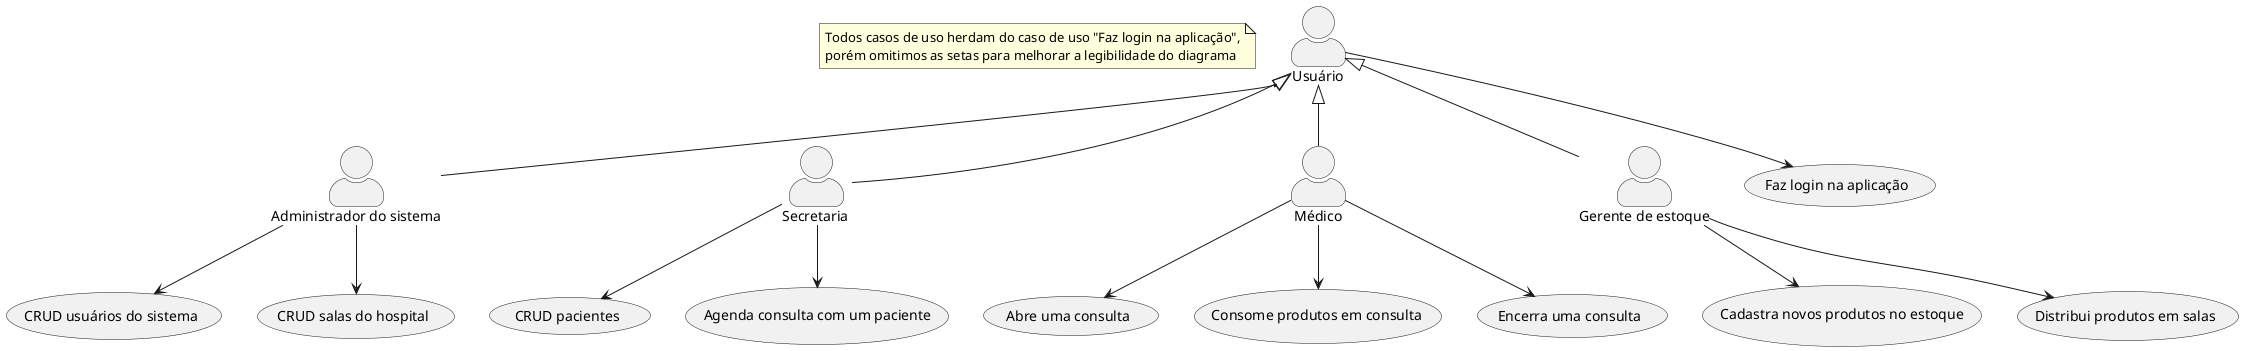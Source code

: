 @startuml

skinparam actorStyle awesome

note as N1
  Todos casos de uso herdam do caso de uso "Faz login na aplicação",
  porém omitimos as setas para melhorar a legibilidade do diagrama
end note

"Administrador do sistema" as admin
"Secretaria " as secretaria
"Médico" as medico
"Gerente de estoque" as gerente
"Usuário" as usuario

"CRUD usuários do sistema" as (crud usuario)

"CRUD salas do hospital" as (crud salas)

"Cadastra novos produtos no estoque" as (cadastra produtos)
"Distribui produtos em salas" as (distribui produtos)

"CRUD pacientes" as (crud pacientes)

"Agenda consulta com um paciente" as (agenda consulta)

"Abre uma consulta" as (abre consulta)
"Consome produtos em consulta" as (consome produtos)
"Encerra uma consulta" as (encerra consulta)

"Faz login na aplicação" as (login)

usuario <|-- admin
usuario <|-- secretaria
usuario <|-- medico
usuario <|-- gerente

usuario -down-> (login)

admin -down-> (crud usuario)

admin -down-> (crud salas)

gerente -down-> (cadastra produtos)
gerente -down-> (distribui produtos)

secretaria -down-> (agenda consulta)
secretaria -down-> (crud pacientes)

medico -down-> (abre consulta) 
medico -down-> (consome produtos)
medico -down-> (encerra consulta) 

@enduml
